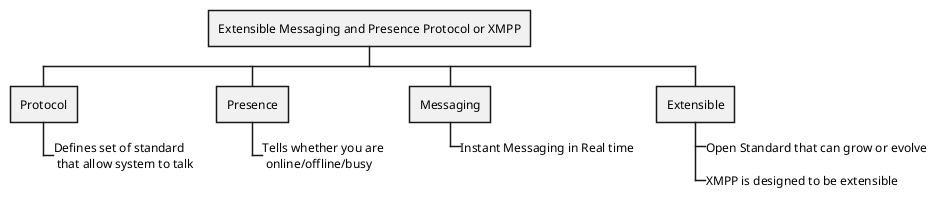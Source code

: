 @startwbs
'https://plantuml.com/wbs-diagram

* Extensible Messaging and Presence Protocol or XMPP
** Protocol
***_ Defines set of standard \n that allow system to talk
** Presence
***_ Tells whether you are \n online/offline/busy
** Messaging
***_ Instant Messaging in Real time
** Extensible
***_ Open Standard that can grow or evolve
***_ XMPP is designed to be extensible
 
@endwbs
